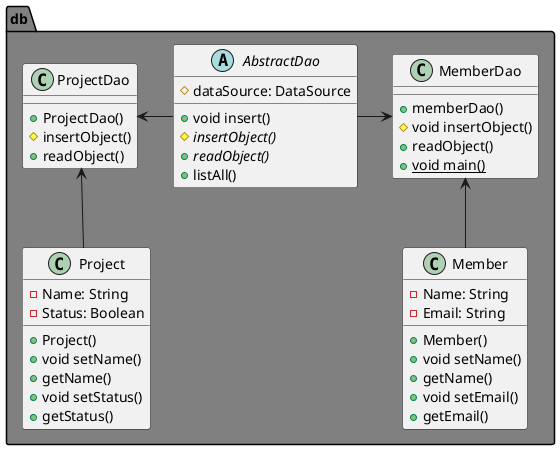@startuml

package "db" #grey {

class MemberDao {
    + memberDao()
    # void insertObject()
    + readObject()
    + {static} void main()

}

class ProjectDao {
    + ProjectDao()
    # insertObject()
    + readObject()
}

class Project {
    - Name: String
    - Status: Boolean
    + Project()
    + void setName()
    + getName()
    + void setStatus()
    + getStatus()
}

class Member {
    - Name: String
    - Email: String
    + Member()
    + void setName()
    + getName()
    + void setEmail()
    + getEmail()
}

abstract class AbstractDao {
    # dataSource: DataSource
    + void insert()
    # {abstract}insertObject()
    + {abstract}readObject()
    + listAll()
}

Member -up-> MemberDao
Project -up-> ProjectDao
AbstractDao -right-> MemberDao
AbstractDao -left-> ProjectDao

}

@enduml